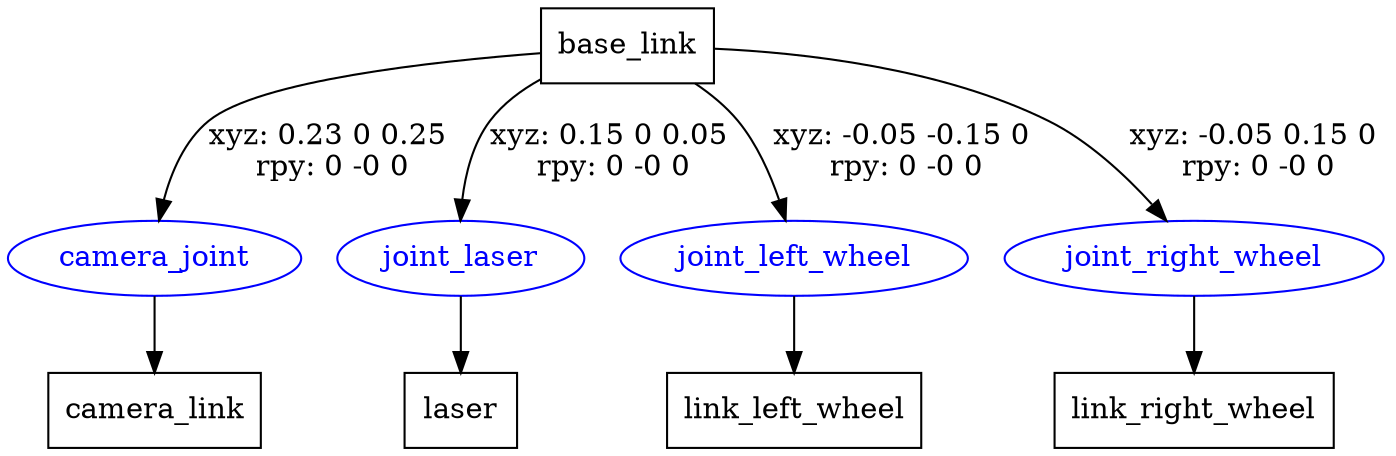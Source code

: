 digraph G {
node [shape=box];
"base_link" [label="base_link"];
"camera_link" [label="camera_link"];
"laser" [label="laser"];
"link_left_wheel" [label="link_left_wheel"];
"link_right_wheel" [label="link_right_wheel"];
node [shape=ellipse, color=blue, fontcolor=blue];
"base_link" -> "camera_joint" [label="xyz: 0.23 0 0.25 \nrpy: 0 -0 0"]
"camera_joint" -> "camera_link"
"base_link" -> "joint_laser" [label="xyz: 0.15 0 0.05 \nrpy: 0 -0 0"]
"joint_laser" -> "laser"
"base_link" -> "joint_left_wheel" [label="xyz: -0.05 -0.15 0 \nrpy: 0 -0 0"]
"joint_left_wheel" -> "link_left_wheel"
"base_link" -> "joint_right_wheel" [label="xyz: -0.05 0.15 0 \nrpy: 0 -0 0"]
"joint_right_wheel" -> "link_right_wheel"
}
